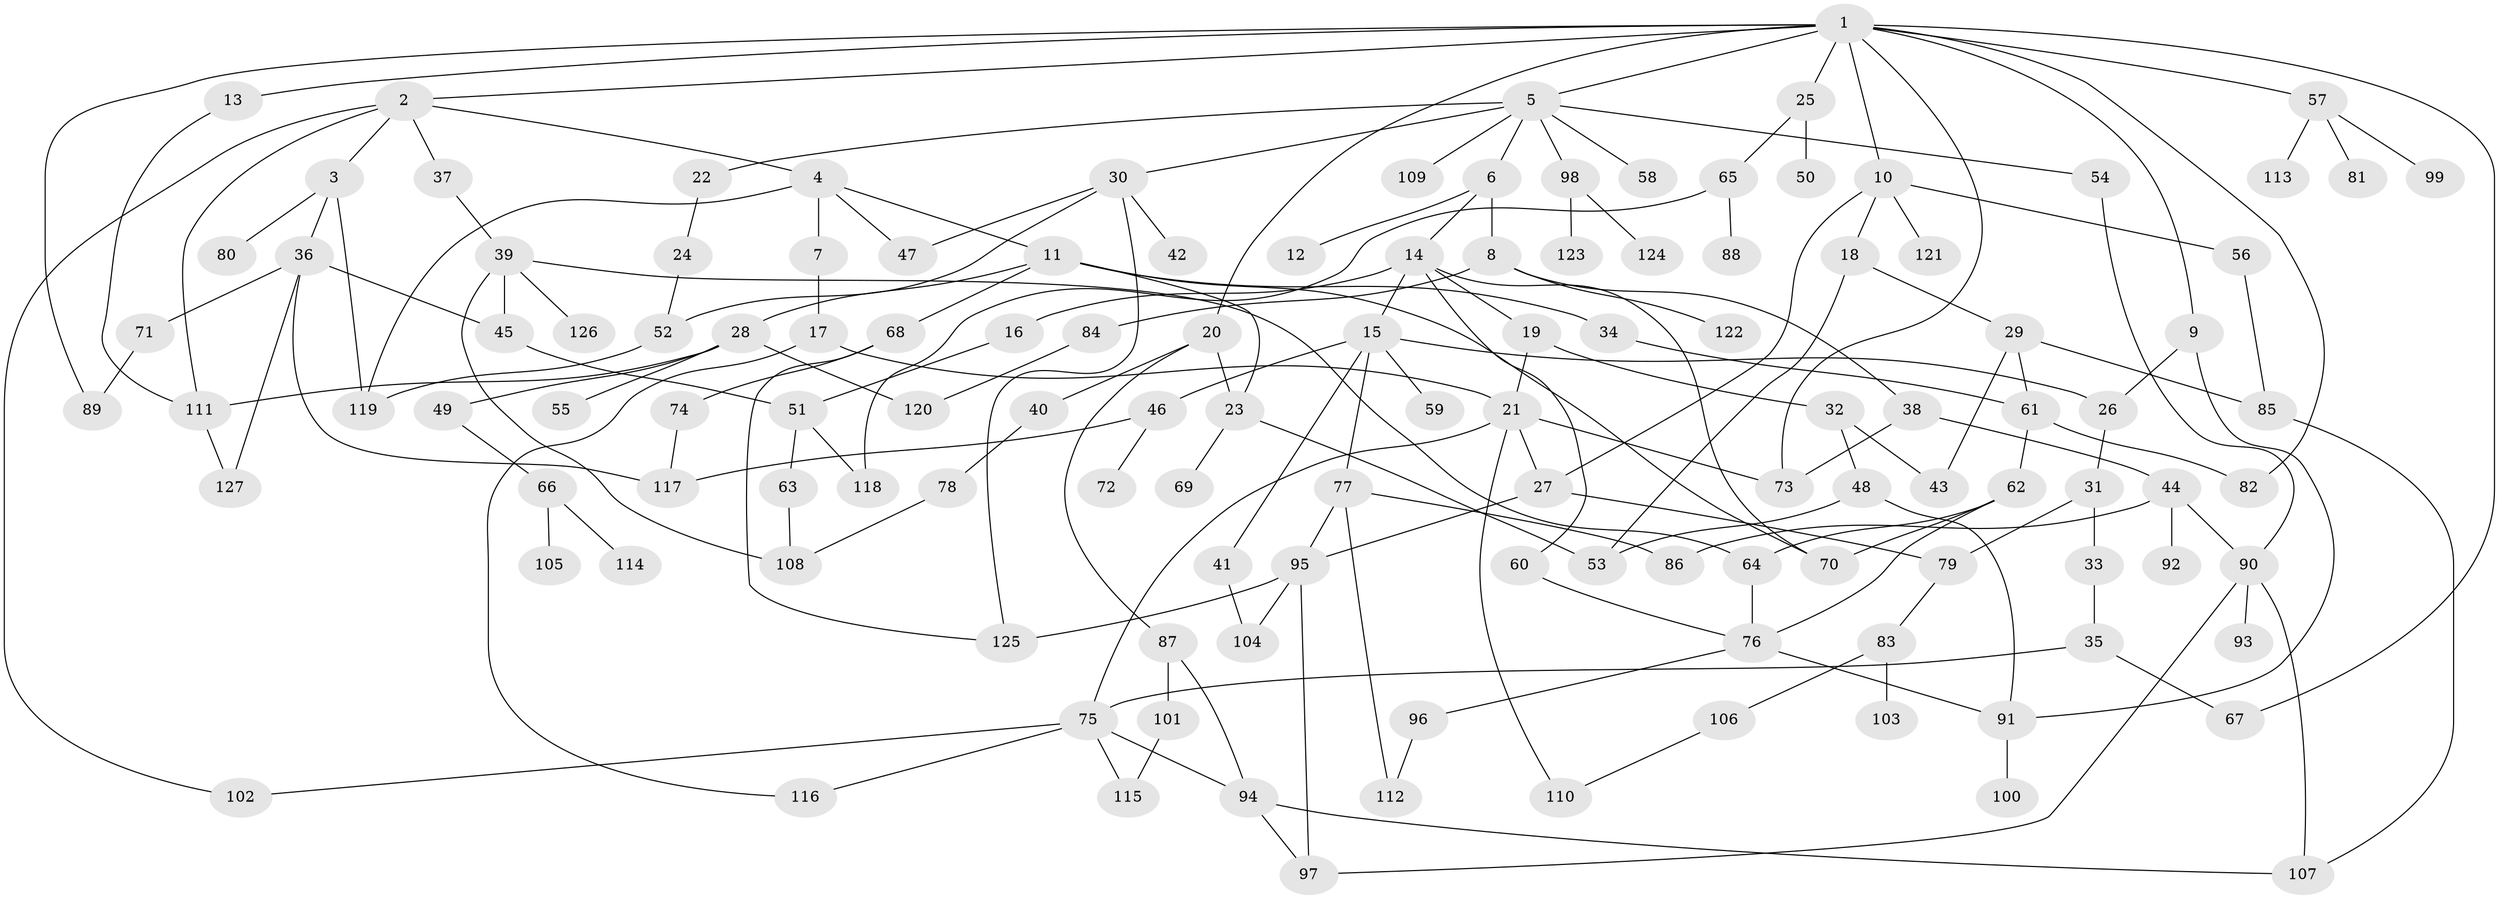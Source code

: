 // Generated by graph-tools (version 1.1) at 2025/41/03/09/25 04:41:46]
// undirected, 127 vertices, 180 edges
graph export_dot {
graph [start="1"]
  node [color=gray90,style=filled];
  1;
  2;
  3;
  4;
  5;
  6;
  7;
  8;
  9;
  10;
  11;
  12;
  13;
  14;
  15;
  16;
  17;
  18;
  19;
  20;
  21;
  22;
  23;
  24;
  25;
  26;
  27;
  28;
  29;
  30;
  31;
  32;
  33;
  34;
  35;
  36;
  37;
  38;
  39;
  40;
  41;
  42;
  43;
  44;
  45;
  46;
  47;
  48;
  49;
  50;
  51;
  52;
  53;
  54;
  55;
  56;
  57;
  58;
  59;
  60;
  61;
  62;
  63;
  64;
  65;
  66;
  67;
  68;
  69;
  70;
  71;
  72;
  73;
  74;
  75;
  76;
  77;
  78;
  79;
  80;
  81;
  82;
  83;
  84;
  85;
  86;
  87;
  88;
  89;
  90;
  91;
  92;
  93;
  94;
  95;
  96;
  97;
  98;
  99;
  100;
  101;
  102;
  103;
  104;
  105;
  106;
  107;
  108;
  109;
  110;
  111;
  112;
  113;
  114;
  115;
  116;
  117;
  118;
  119;
  120;
  121;
  122;
  123;
  124;
  125;
  126;
  127;
  1 -- 2;
  1 -- 5;
  1 -- 9;
  1 -- 10;
  1 -- 13;
  1 -- 20;
  1 -- 25;
  1 -- 57;
  1 -- 67;
  1 -- 82;
  1 -- 73;
  1 -- 89;
  2 -- 3;
  2 -- 4;
  2 -- 37;
  2 -- 102;
  2 -- 111;
  3 -- 36;
  3 -- 80;
  3 -- 119;
  4 -- 7;
  4 -- 11;
  4 -- 47;
  4 -- 119;
  5 -- 6;
  5 -- 22;
  5 -- 30;
  5 -- 54;
  5 -- 58;
  5 -- 98;
  5 -- 109;
  6 -- 8;
  6 -- 12;
  6 -- 14;
  7 -- 17;
  8 -- 38;
  8 -- 84;
  8 -- 122;
  9 -- 91;
  9 -- 26;
  10 -- 18;
  10 -- 56;
  10 -- 121;
  10 -- 27;
  11 -- 28;
  11 -- 34;
  11 -- 68;
  11 -- 23;
  11 -- 70;
  13 -- 111;
  14 -- 15;
  14 -- 16;
  14 -- 19;
  14 -- 60;
  14 -- 70;
  15 -- 26;
  15 -- 41;
  15 -- 46;
  15 -- 59;
  15 -- 77;
  16 -- 51;
  17 -- 116;
  17 -- 21;
  18 -- 29;
  18 -- 53;
  19 -- 21;
  19 -- 32;
  20 -- 23;
  20 -- 40;
  20 -- 87;
  21 -- 27;
  21 -- 75;
  21 -- 110;
  21 -- 73;
  22 -- 24;
  23 -- 69;
  23 -- 53;
  24 -- 52;
  25 -- 50;
  25 -- 65;
  26 -- 31;
  27 -- 79;
  27 -- 95;
  28 -- 49;
  28 -- 55;
  28 -- 120;
  28 -- 111;
  29 -- 43;
  29 -- 61;
  29 -- 85;
  30 -- 42;
  30 -- 52;
  30 -- 47;
  30 -- 125;
  31 -- 33;
  31 -- 79;
  32 -- 48;
  32 -- 43;
  33 -- 35;
  34 -- 61;
  35 -- 75;
  35 -- 67;
  36 -- 45;
  36 -- 71;
  36 -- 117;
  36 -- 127;
  37 -- 39;
  38 -- 44;
  38 -- 73;
  39 -- 64;
  39 -- 126;
  39 -- 45;
  39 -- 108;
  40 -- 78;
  41 -- 104;
  44 -- 86;
  44 -- 90;
  44 -- 92;
  45 -- 51;
  46 -- 72;
  46 -- 117;
  48 -- 53;
  48 -- 91;
  49 -- 66;
  51 -- 63;
  51 -- 118;
  52 -- 119;
  54 -- 90;
  56 -- 85;
  57 -- 81;
  57 -- 99;
  57 -- 113;
  60 -- 76;
  61 -- 62;
  61 -- 82;
  62 -- 76;
  62 -- 64;
  62 -- 70;
  63 -- 108;
  64 -- 76;
  65 -- 88;
  65 -- 118;
  66 -- 105;
  66 -- 114;
  68 -- 74;
  68 -- 125;
  71 -- 89;
  74 -- 117;
  75 -- 94;
  75 -- 115;
  75 -- 116;
  75 -- 102;
  76 -- 96;
  76 -- 91;
  77 -- 112;
  77 -- 86;
  77 -- 95;
  78 -- 108;
  79 -- 83;
  83 -- 103;
  83 -- 106;
  84 -- 120;
  85 -- 107;
  87 -- 101;
  87 -- 94;
  90 -- 93;
  90 -- 97;
  90 -- 107;
  91 -- 100;
  94 -- 107;
  94 -- 97;
  95 -- 104;
  95 -- 125;
  95 -- 97;
  96 -- 112;
  98 -- 123;
  98 -- 124;
  101 -- 115;
  106 -- 110;
  111 -- 127;
}
